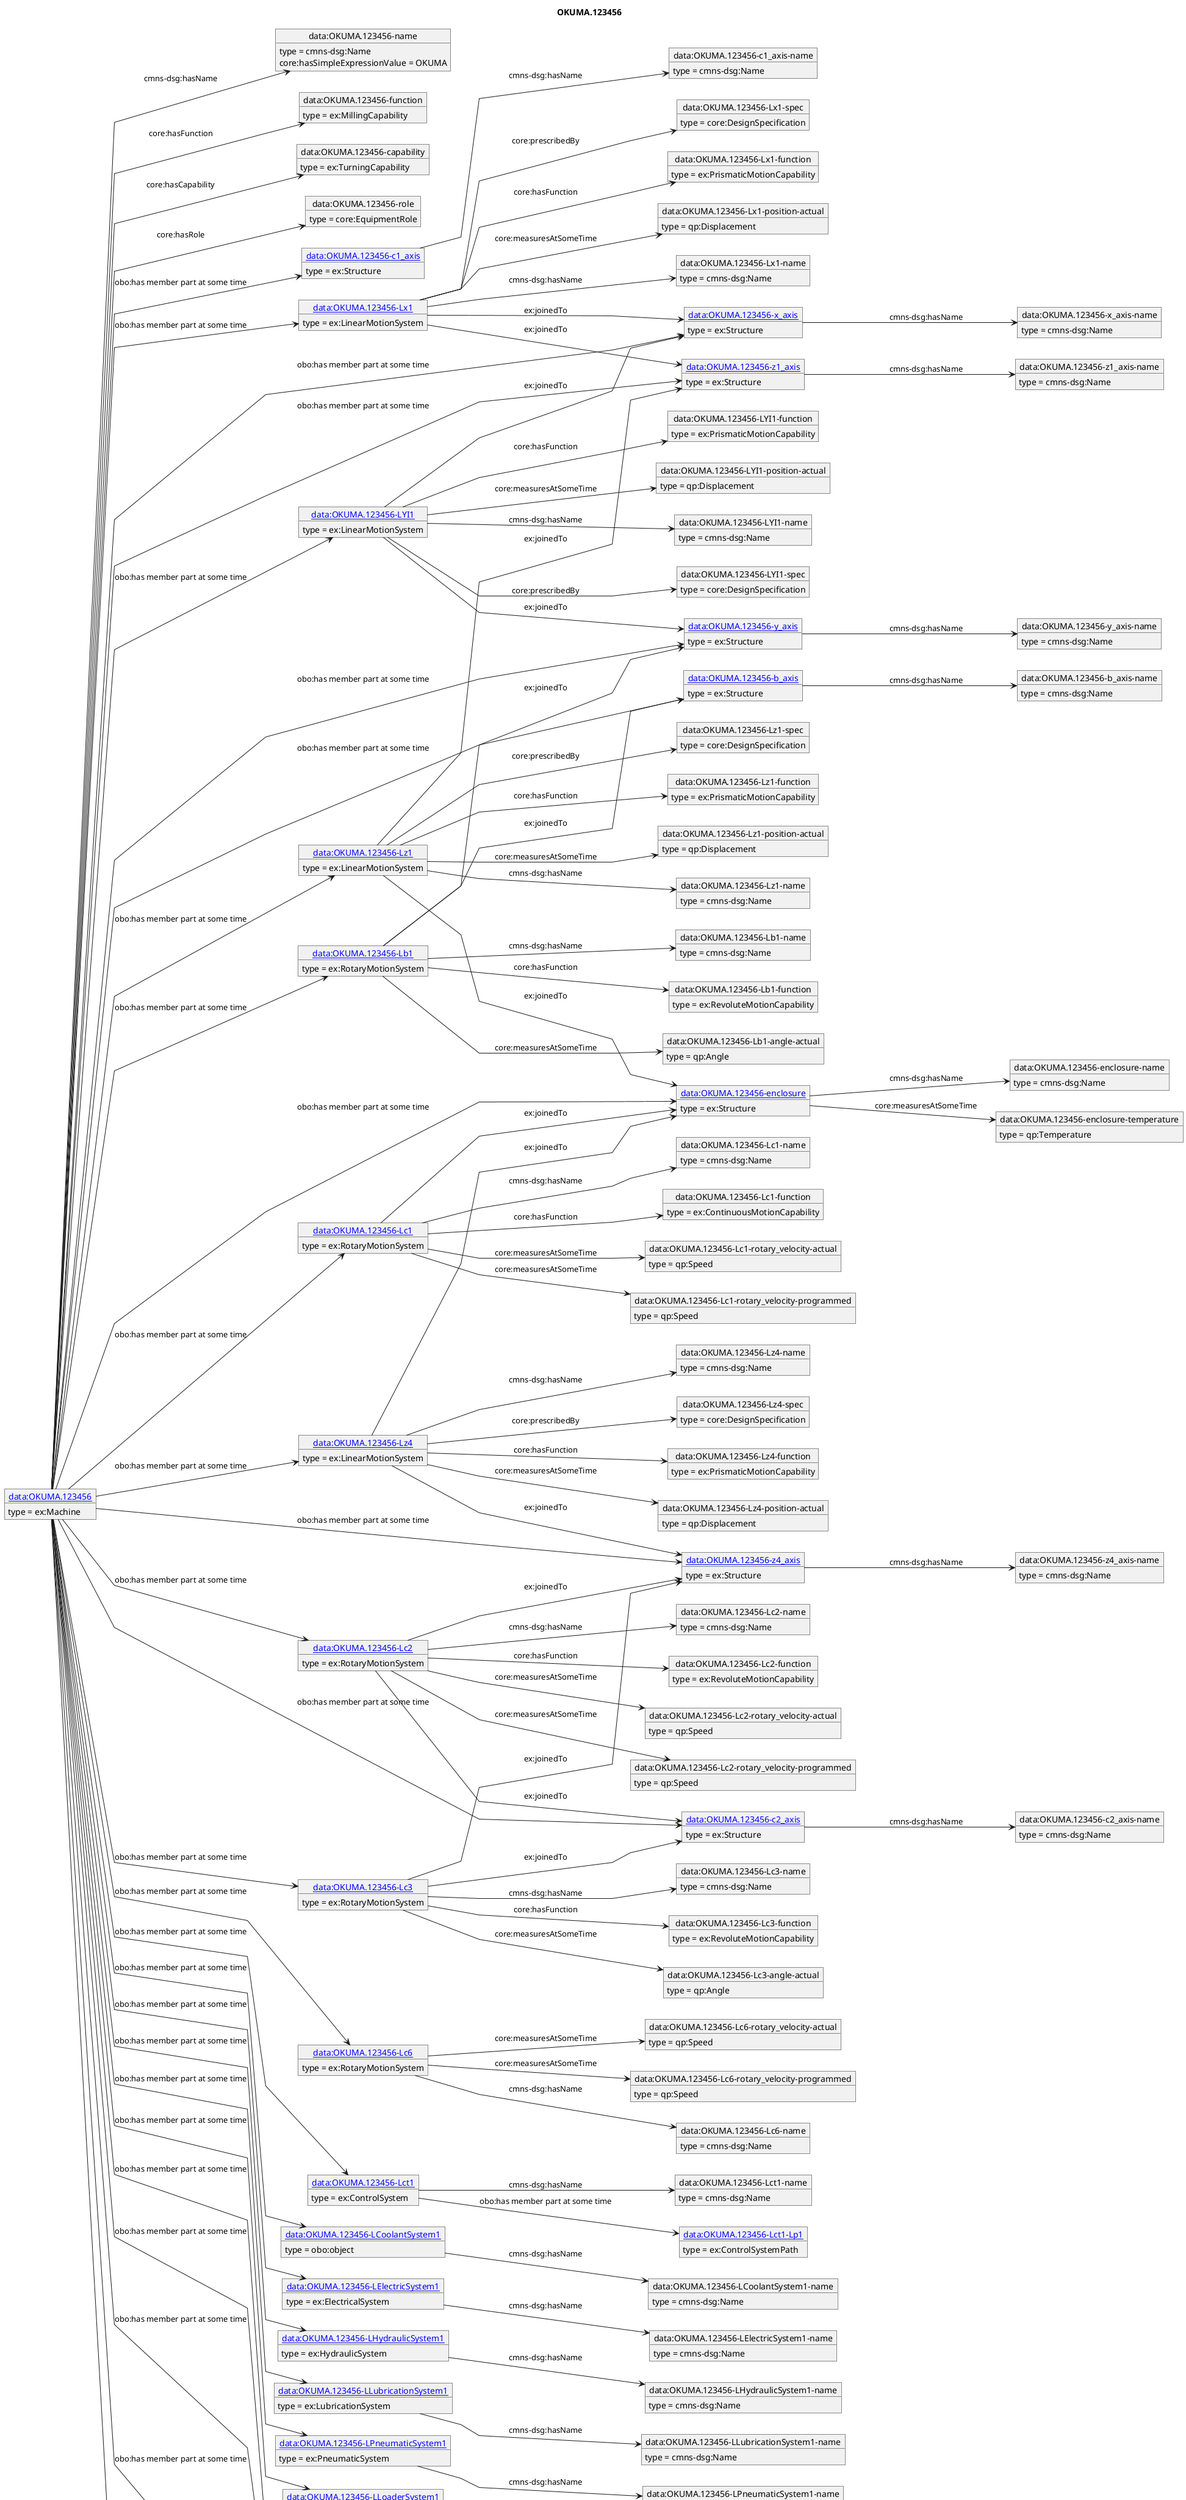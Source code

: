 @startuml
skinparam linetype polyline
left to right direction
title OKUMA.123456
object "[[./OKUMA.123456.html data:OKUMA.123456]]" as o1 {
 type = ex:Machine
 }
object "data:OKUMA.123456-name" as o2 {
 type = cmns-dsg:Name
 }
object "data:OKUMA.123456-function" as o3 {
 type = ex:MillingCapability
 }
object "data:OKUMA.123456-capability" as o4 {
 type = ex:TurningCapability
 }
object "data:OKUMA.123456-role" as o5 {
 type = core:EquipmentRole
 }
object "[[./OKUMA.123456-x_axis.html data:OKUMA.123456-x_axis]]" as o6 {
 type = ex:Structure
 }
object "data:OKUMA.123456-x_axis-name" as o7 {
 type = cmns-dsg:Name
 }
object "[[./OKUMA.123456-y_axis.html data:OKUMA.123456-y_axis]]" as o8 {
 type = ex:Structure
 }
object "data:OKUMA.123456-y_axis-name" as o9 {
 type = cmns-dsg:Name
 }
object "[[./OKUMA.123456-z1_axis.html data:OKUMA.123456-z1_axis]]" as o10 {
 type = ex:Structure
 }
object "data:OKUMA.123456-z1_axis-name" as o11 {
 type = cmns-dsg:Name
 }
object "[[./OKUMA.123456-z4_axis.html data:OKUMA.123456-z4_axis]]" as o12 {
 type = ex:Structure
 }
object "data:OKUMA.123456-z4_axis-name" as o13 {
 type = cmns-dsg:Name
 }
object "[[./OKUMA.123456-b_axis.html data:OKUMA.123456-b_axis]]" as o14 {
 type = ex:Structure
 }
object "data:OKUMA.123456-b_axis-name" as o15 {
 type = cmns-dsg:Name
 }
object "[[./OKUMA.123456-c1_axis.html data:OKUMA.123456-c1_axis]]" as o16 {
 type = ex:Structure
 }
object "data:OKUMA.123456-c1_axis-name" as o17 {
 type = cmns-dsg:Name
 }
object "[[./OKUMA.123456-c2_axis.html data:OKUMA.123456-c2_axis]]" as o18 {
 type = ex:Structure
 }
object "data:OKUMA.123456-c2_axis-name" as o19 {
 type = cmns-dsg:Name
 }
object "[[./OKUMA.123456-Lx1.html data:OKUMA.123456-Lx1]]" as o20 {
 type = ex:LinearMotionSystem
 }
object "data:OKUMA.123456-Lx1-name" as o21 {
 type = cmns-dsg:Name
 }
object "data:OKUMA.123456-Lx1-spec" as o22 {
 type = core:DesignSpecification
 }
object "data:OKUMA.123456-Lx1-function" as o23 {
 type = ex:PrismaticMotionCapability
 }
object "data:OKUMA.123456-Lx1-position-actual" as o24 {
 type = qp:Displacement
 }
object "[[./OKUMA.123456-LYI1.html data:OKUMA.123456-LYI1]]" as o25 {
 type = ex:LinearMotionSystem
 }
object "data:OKUMA.123456-LYI1-name" as o26 {
 type = cmns-dsg:Name
 }
object "data:OKUMA.123456-LYI1-spec" as o27 {
 type = core:DesignSpecification
 }
object "data:OKUMA.123456-LYI1-function" as o28 {
 type = ex:PrismaticMotionCapability
 }
object "data:OKUMA.123456-LYI1-position-actual" as o29 {
 type = qp:Displacement
 }
object "[[./OKUMA.123456-Lz1.html data:OKUMA.123456-Lz1]]" as o30 {
 type = ex:LinearMotionSystem
 }
object "data:OKUMA.123456-Lz1-name" as o31 {
 type = cmns-dsg:Name
 }
object "data:OKUMA.123456-Lz1-spec" as o32 {
 type = core:DesignSpecification
 }
object "[[./OKUMA.123456-enclosure.html data:OKUMA.123456-enclosure]]" as o33 {
 type = ex:Structure
 }
object "data:OKUMA.123456-Lz1-function" as o34 {
 type = ex:PrismaticMotionCapability
 }
object "data:OKUMA.123456-Lz1-position-actual" as o35 {
 type = qp:Displacement
 }
object "[[./OKUMA.123456-Lb1.html data:OKUMA.123456-Lb1]]" as o36 {
 type = ex:RotaryMotionSystem
 }
object "data:OKUMA.123456-Lb1-name" as o37 {
 type = cmns-dsg:Name
 }
object "data:OKUMA.123456-Lb1-function" as o38 {
 type = ex:RevoluteMotionCapability
 }
object "data:OKUMA.123456-Lb1-angle-actual" as o39 {
 type = qp:Angle
 }
object "[[./OKUMA.123456-Lc1.html data:OKUMA.123456-Lc1]]" as o40 {
 type = ex:RotaryMotionSystem
 }
object "data:OKUMA.123456-Lc1-name" as o41 {
 type = cmns-dsg:Name
 }
object "data:OKUMA.123456-Lc1-function" as o42 {
 type = ex:ContinuousMotionCapability
 }
object "data:OKUMA.123456-Lc1-rotary_velocity-actual" as o43 {
 type = qp:Speed
 }
object "data:OKUMA.123456-Lc1-rotary_velocity-programmed" as o44 {
 type = qp:Speed
 }
object "[[./OKUMA.123456-Lz4.html data:OKUMA.123456-Lz4]]" as o45 {
 type = ex:LinearMotionSystem
 }
object "data:OKUMA.123456-Lz4-name" as o46 {
 type = cmns-dsg:Name
 }
object "data:OKUMA.123456-Lz4-spec" as o47 {
 type = core:DesignSpecification
 }
object "data:OKUMA.123456-Lz4-function" as o48 {
 type = ex:PrismaticMotionCapability
 }
object "data:OKUMA.123456-Lz4-position-actual" as o49 {
 type = qp:Displacement
 }
object "[[./OKUMA.123456-Lc2.html data:OKUMA.123456-Lc2]]" as o50 {
 type = ex:RotaryMotionSystem
 }
object "data:OKUMA.123456-Lc2-name" as o51 {
 type = cmns-dsg:Name
 }
object "data:OKUMA.123456-Lc2-function" as o52 {
 type = ex:RevoluteMotionCapability
 }
object "data:OKUMA.123456-Lc2-rotary_velocity-actual" as o53 {
 type = qp:Speed
 }
object "data:OKUMA.123456-Lc2-rotary_velocity-programmed" as o54 {
 type = qp:Speed
 }
object "[[./OKUMA.123456-Lc3.html data:OKUMA.123456-Lc3]]" as o55 {
 type = ex:RotaryMotionSystem
 }
object "data:OKUMA.123456-Lc3-name" as o56 {
 type = cmns-dsg:Name
 }
object "data:OKUMA.123456-Lc3-function" as o57 {
 type = ex:RevoluteMotionCapability
 }
object "data:OKUMA.123456-Lc3-angle-actual" as o58 {
 type = qp:Angle
 }
object "[[./OKUMA.123456-Lc6.html data:OKUMA.123456-Lc6]]" as o59 {
 type = ex:RotaryMotionSystem
 }
object "data:OKUMA.123456-Lc6-name" as o60 {
 type = cmns-dsg:Name
 }
object "data:OKUMA.123456-Lc6-rotary_velocity-actual" as o61 {
 type = qp:Speed
 }
object "data:OKUMA.123456-Lc6-rotary_velocity-programmed" as o62 {
 type = qp:Speed
 }
object "[[./OKUMA.123456-Lct1.html data:OKUMA.123456-Lct1]]" as o63 {
 type = ex:ControlSystem
 }
object "data:OKUMA.123456-Lct1-name" as o64 {
 type = cmns-dsg:Name
 }
object "[[./OKUMA.123456-Lct1-Lp1.html data:OKUMA.123456-Lct1-Lp1]]" as o65 {
 type = ex:ControlSystemPath
 }
object "[[./OKUMA.123456-LCoolantSystem1.html data:OKUMA.123456-LCoolantSystem1]]" as o66 {
 type = obo:object
 }
object "data:OKUMA.123456-LCoolantSystem1-name" as o67 {
 type = cmns-dsg:Name
 }
object "[[./OKUMA.123456-LElectricSystem1.html data:OKUMA.123456-LElectricSystem1]]" as o68 {
 type = ex:ElectricalSystem
 }
object "data:OKUMA.123456-LElectricSystem1-name" as o69 {
 type = cmns-dsg:Name
 }
object "[[./OKUMA.123456-LHydraulicSystem1.html data:OKUMA.123456-LHydraulicSystem1]]" as o70 {
 type = ex:HydraulicSystem
 }
object "data:OKUMA.123456-LHydraulicSystem1-name" as o71 {
 type = cmns-dsg:Name
 }
object "[[./OKUMA.123456-LLubricationSystem1.html data:OKUMA.123456-LLubricationSystem1]]" as o72 {
 type = ex:LubricationSystem
 }
object "data:OKUMA.123456-LLubricationSystem1-name" as o73 {
 type = cmns-dsg:Name
 }
object "[[./OKUMA.123456-LPneumaticSystem1.html data:OKUMA.123456-LPneumaticSystem1]]" as o74 {
 type = ex:PneumaticSystem
 }
object "data:OKUMA.123456-LPneumaticSystem1-name" as o75 {
 type = cmns-dsg:Name
 }
object "[[./OKUMA.123456-LLoaderSystem1.html data:OKUMA.123456-LLoaderSystem1]]" as o76 {
 type = obo:object
 }
object "data:OKUMA.123456-LLoaderSystem1-name" as o77 {
 type = cmns-dsg:Name
 }
object "[[./OKUMA.123456-LWasteDisposalSystem1.html data:OKUMA.123456-LWasteDisposalSystem1]]" as o78 {
 type = obo:object
 }
object "data:OKUMA.123456-LWasteDisposalSystem1-name" as o79 {
 type = cmns-dsg:Name
 }
object "[[./OKUMA.123456-LToolingDeliverySystem1.html data:OKUMA.123456-LToolingDeliverySystem1]]" as o80 {
 type = obo:object
 }
object "data:OKUMA.123456-LToolingDeliverySystem1-name" as o81 {
 type = cmns-dsg:Name
 }
object "[[./OKUMA.123456-LBarFeederSystem1.html data:OKUMA.123456-LBarFeederSystem1]]" as o82 {
 type = obo:object
 }
object "data:OKUMA.123456-LBarFeederSystem1-name" as o83 {
 type = cmns-dsg:Name
 }
object "[[./OKUMA.123456-personnel.html data:OKUMA.123456-personnel]]" as o84 {
 type = core:Person
 }
object "data:OKUMA.123456-personnel-name" as o85 {
 type = cmns-dsg:Name
 }
object "data:OKUMA.123456-enclosure-name" as o86 {
 type = cmns-dsg:Name
 }
object "data:OKUMA.123456-enclosure-temperature" as o87 {
 type = qp:Temperature
 }
o1 --> o2 : cmns-dsg:hasName
o2 : core:hasSimpleExpressionValue = OKUMA
o1 --> o3 : core:hasFunction
o1 --> o4 : core:hasCapability
o1 --> o5 : core:hasRole
o1 --> o6 : obo:has member part at some time
o6 --> o7 : cmns-dsg:hasName
o1 --> o8 : obo:has member part at some time
o8 --> o9 : cmns-dsg:hasName
o1 --> o10 : obo:has member part at some time
o10 --> o11 : cmns-dsg:hasName
o1 --> o12 : obo:has member part at some time
o12 --> o13 : cmns-dsg:hasName
o1 --> o14 : obo:has member part at some time
o14 --> o15 : cmns-dsg:hasName
o1 --> o16 : obo:has member part at some time
o16 --> o17 : cmns-dsg:hasName
o1 --> o18 : obo:has member part at some time
o18 --> o19 : cmns-dsg:hasName
o1 --> o20 : obo:has member part at some time
o20 --> o21 : cmns-dsg:hasName
o20 --> o22 : core:prescribedBy
o20 --> o10 : ex:joinedTo
o20 --> o6 : ex:joinedTo
o20 --> o23 : core:hasFunction
o20 --> o24 : core:measuresAtSomeTime
o1 --> o25 : obo:has member part at some time
o25 --> o26 : cmns-dsg:hasName
o25 --> o27 : core:prescribedBy
o25 --> o6 : ex:joinedTo
o25 --> o8 : ex:joinedTo
o25 --> o28 : core:hasFunction
o25 --> o29 : core:measuresAtSomeTime
o1 --> o30 : obo:has member part at some time
o30 --> o31 : cmns-dsg:hasName
o30 --> o32 : core:prescribedBy
o30 --> o33 : ex:joinedTo
o30 --> o10 : ex:joinedTo
o30 --> o34 : core:hasFunction
o30 --> o35 : core:measuresAtSomeTime
o1 --> o36 : obo:has member part at some time
o36 --> o37 : cmns-dsg:hasName
o36 --> o8 : ex:joinedTo
o36 --> o14 : ex:joinedTo
o36 --> o38 : core:hasFunction
o36 --> o39 : core:measuresAtSomeTime
o1 --> o40 : obo:has member part at some time
o40 --> o41 : cmns-dsg:hasName
o40 --> o33 : ex:joinedTo
o40 --> o42 : core:hasFunction
o40 --> o43 : core:measuresAtSomeTime
o40 --> o44 : core:measuresAtSomeTime
o1 --> o45 : obo:has member part at some time
o45 --> o46 : cmns-dsg:hasName
o45 --> o47 : core:prescribedBy
o45 --> o33 : ex:joinedTo
o45 --> o12 : ex:joinedTo
o45 --> o48 : core:hasFunction
o45 --> o49 : core:measuresAtSomeTime
o1 --> o50 : obo:has member part at some time
o50 --> o51 : cmns-dsg:hasName
o50 --> o12 : ex:joinedTo
o50 --> o18 : ex:joinedTo
o50 --> o52 : core:hasFunction
o50 --> o53 : core:measuresAtSomeTime
o50 --> o54 : core:measuresAtSomeTime
o1 --> o55 : obo:has member part at some time
o55 --> o56 : cmns-dsg:hasName
o55 --> o12 : ex:joinedTo
o55 --> o18 : ex:joinedTo
o55 --> o57 : core:hasFunction
o55 --> o58 : core:measuresAtSomeTime
o1 --> o59 : obo:has member part at some time
o59 --> o60 : cmns-dsg:hasName
o59 --> o61 : core:measuresAtSomeTime
o59 --> o62 : core:measuresAtSomeTime
o1 --> o63 : obo:has member part at some time
o63 --> o64 : cmns-dsg:hasName
o63 --> o65 : obo:has member part at some time
o1 --> o66 : obo:has member part at some time
o66 --> o67 : cmns-dsg:hasName
o1 --> o68 : obo:has member part at some time
o68 --> o69 : cmns-dsg:hasName
o1 --> o70 : obo:has member part at some time
o70 --> o71 : cmns-dsg:hasName
o1 --> o72 : obo:has member part at some time
o72 --> o73 : cmns-dsg:hasName
o1 --> o74 : obo:has member part at some time
o74 --> o75 : cmns-dsg:hasName
o1 --> o76 : obo:has member part at some time
o76 --> o77 : cmns-dsg:hasName
o1 --> o78 : obo:has member part at some time
o78 --> o79 : cmns-dsg:hasName
o1 --> o80 : obo:has member part at some time
o80 --> o81 : cmns-dsg:hasName
o1 --> o82 : obo:has member part at some time
o82 --> o83 : cmns-dsg:hasName
o1 --> o84 : obo:has member part at some time
o84 --> o85 : cmns-dsg:hasName
o1 --> o33 : obo:has member part at some time
o33 --> o86 : cmns-dsg:hasName
o33 --> o87 : core:measuresAtSomeTime
@enduml
